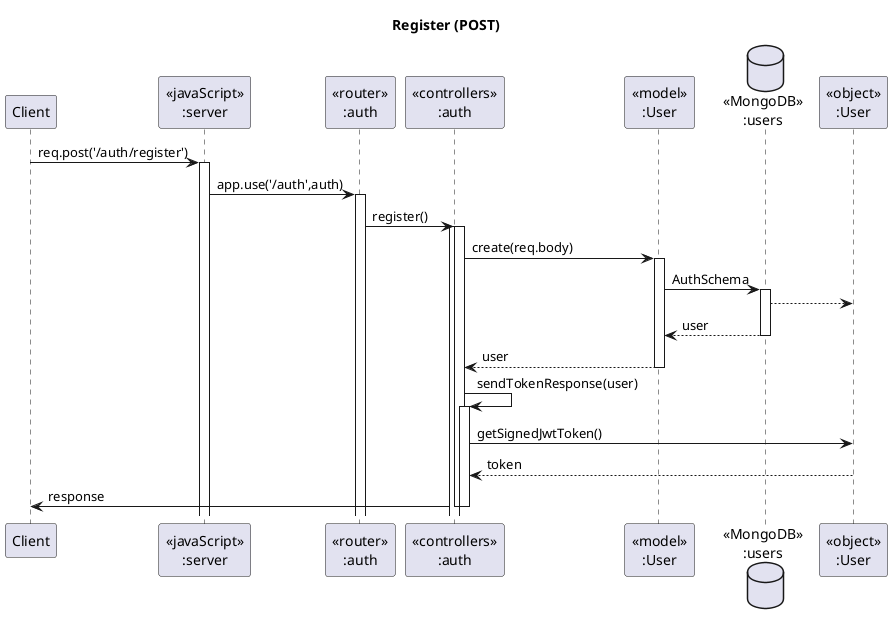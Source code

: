 @startuml Register (POST)

' header Hotel Registration Sequence Diagram
title "Register (POST)"

participant "Client" as client
participant "<<javaScript>>\n:server" as server
participant "<<router>>\n:auth" as routerAuth
participant "<<controllers>>\n:auth" as controllersAuths
participant "<<model>>\n:User" as modelAuth
database "<<MongoDB>>\n:users" as UsersDatabase
participant "<<object>>\n:User" as userObject

client -> server ++:req.post('/auth/register')
server -> routerAuth ++:app.use('/auth',auth)
routerAuth -> controllersAuths ++:register()
activate controllersAuths

controllersAuths -> modelAuth ++:create(req.body)
modelAuth -> UsersDatabase ++: AuthSchema
UsersDatabase --> userObject: 

UsersDatabase --> modelAuth --: user
controllersAuths <-- modelAuth --:user

' controllersAuths -> userObject ++: matchPassword(req.body.password)

controllersAuths -> controllersAuths ++: sendTokenResponse(user)
controllersAuths -> userObject :getSignedJwtToken()
userObject --> controllersAuths --: token

controllersAuths -> client --:response
deactivate controllersAuths

@enduml
